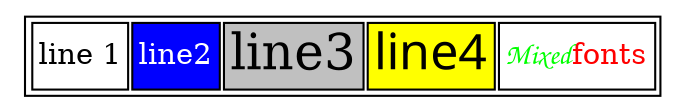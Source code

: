 digraph structs {
    node [shape=plaintext];

    struct1 [label=<<TABLE>
			<TR>
        <TD>line 1</TD>
        <TD BGCOLOR="blue"><FONT COLOR="white">line2</FONT></TD>
        <TD BGCOLOR="gray"><FONT POINT-SIZE="24.0">line3</FONT></TD>
        <TD BGCOLOR="yellow"><FONT POINT-SIZE="24.0" FACE="ambrosia">line4</FONT></TD>
        <TD>
          <TABLE CELLPADDING="0" BORDER="0" CELLSPACING="0">
						<TR>
							<TD><FONT COLOR="green" FACE="Cursive">Mixed</FONT></TD>
							<TD><FONT COLOR="red">fonts</FONT></TD>
						</TR>
          </TABLE>
        </TD>
      </TR>
    </TABLE>>];
}